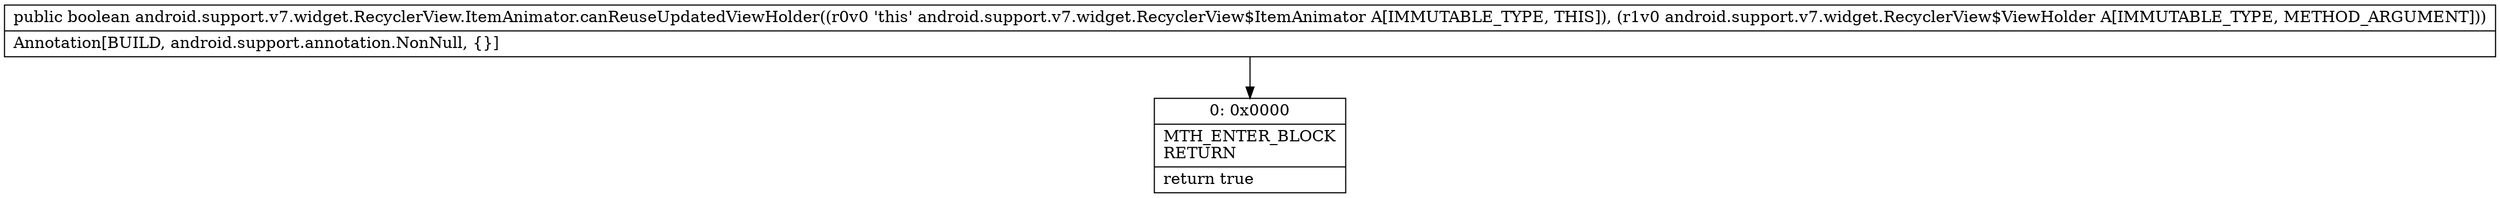 digraph "CFG forandroid.support.v7.widget.RecyclerView.ItemAnimator.canReuseUpdatedViewHolder(Landroid\/support\/v7\/widget\/RecyclerView$ViewHolder;)Z" {
Node_0 [shape=record,label="{0\:\ 0x0000|MTH_ENTER_BLOCK\lRETURN\l|return true\l}"];
MethodNode[shape=record,label="{public boolean android.support.v7.widget.RecyclerView.ItemAnimator.canReuseUpdatedViewHolder((r0v0 'this' android.support.v7.widget.RecyclerView$ItemAnimator A[IMMUTABLE_TYPE, THIS]), (r1v0 android.support.v7.widget.RecyclerView$ViewHolder A[IMMUTABLE_TYPE, METHOD_ARGUMENT]))  | Annotation[BUILD, android.support.annotation.NonNull, \{\}]\l}"];
MethodNode -> Node_0;
}

